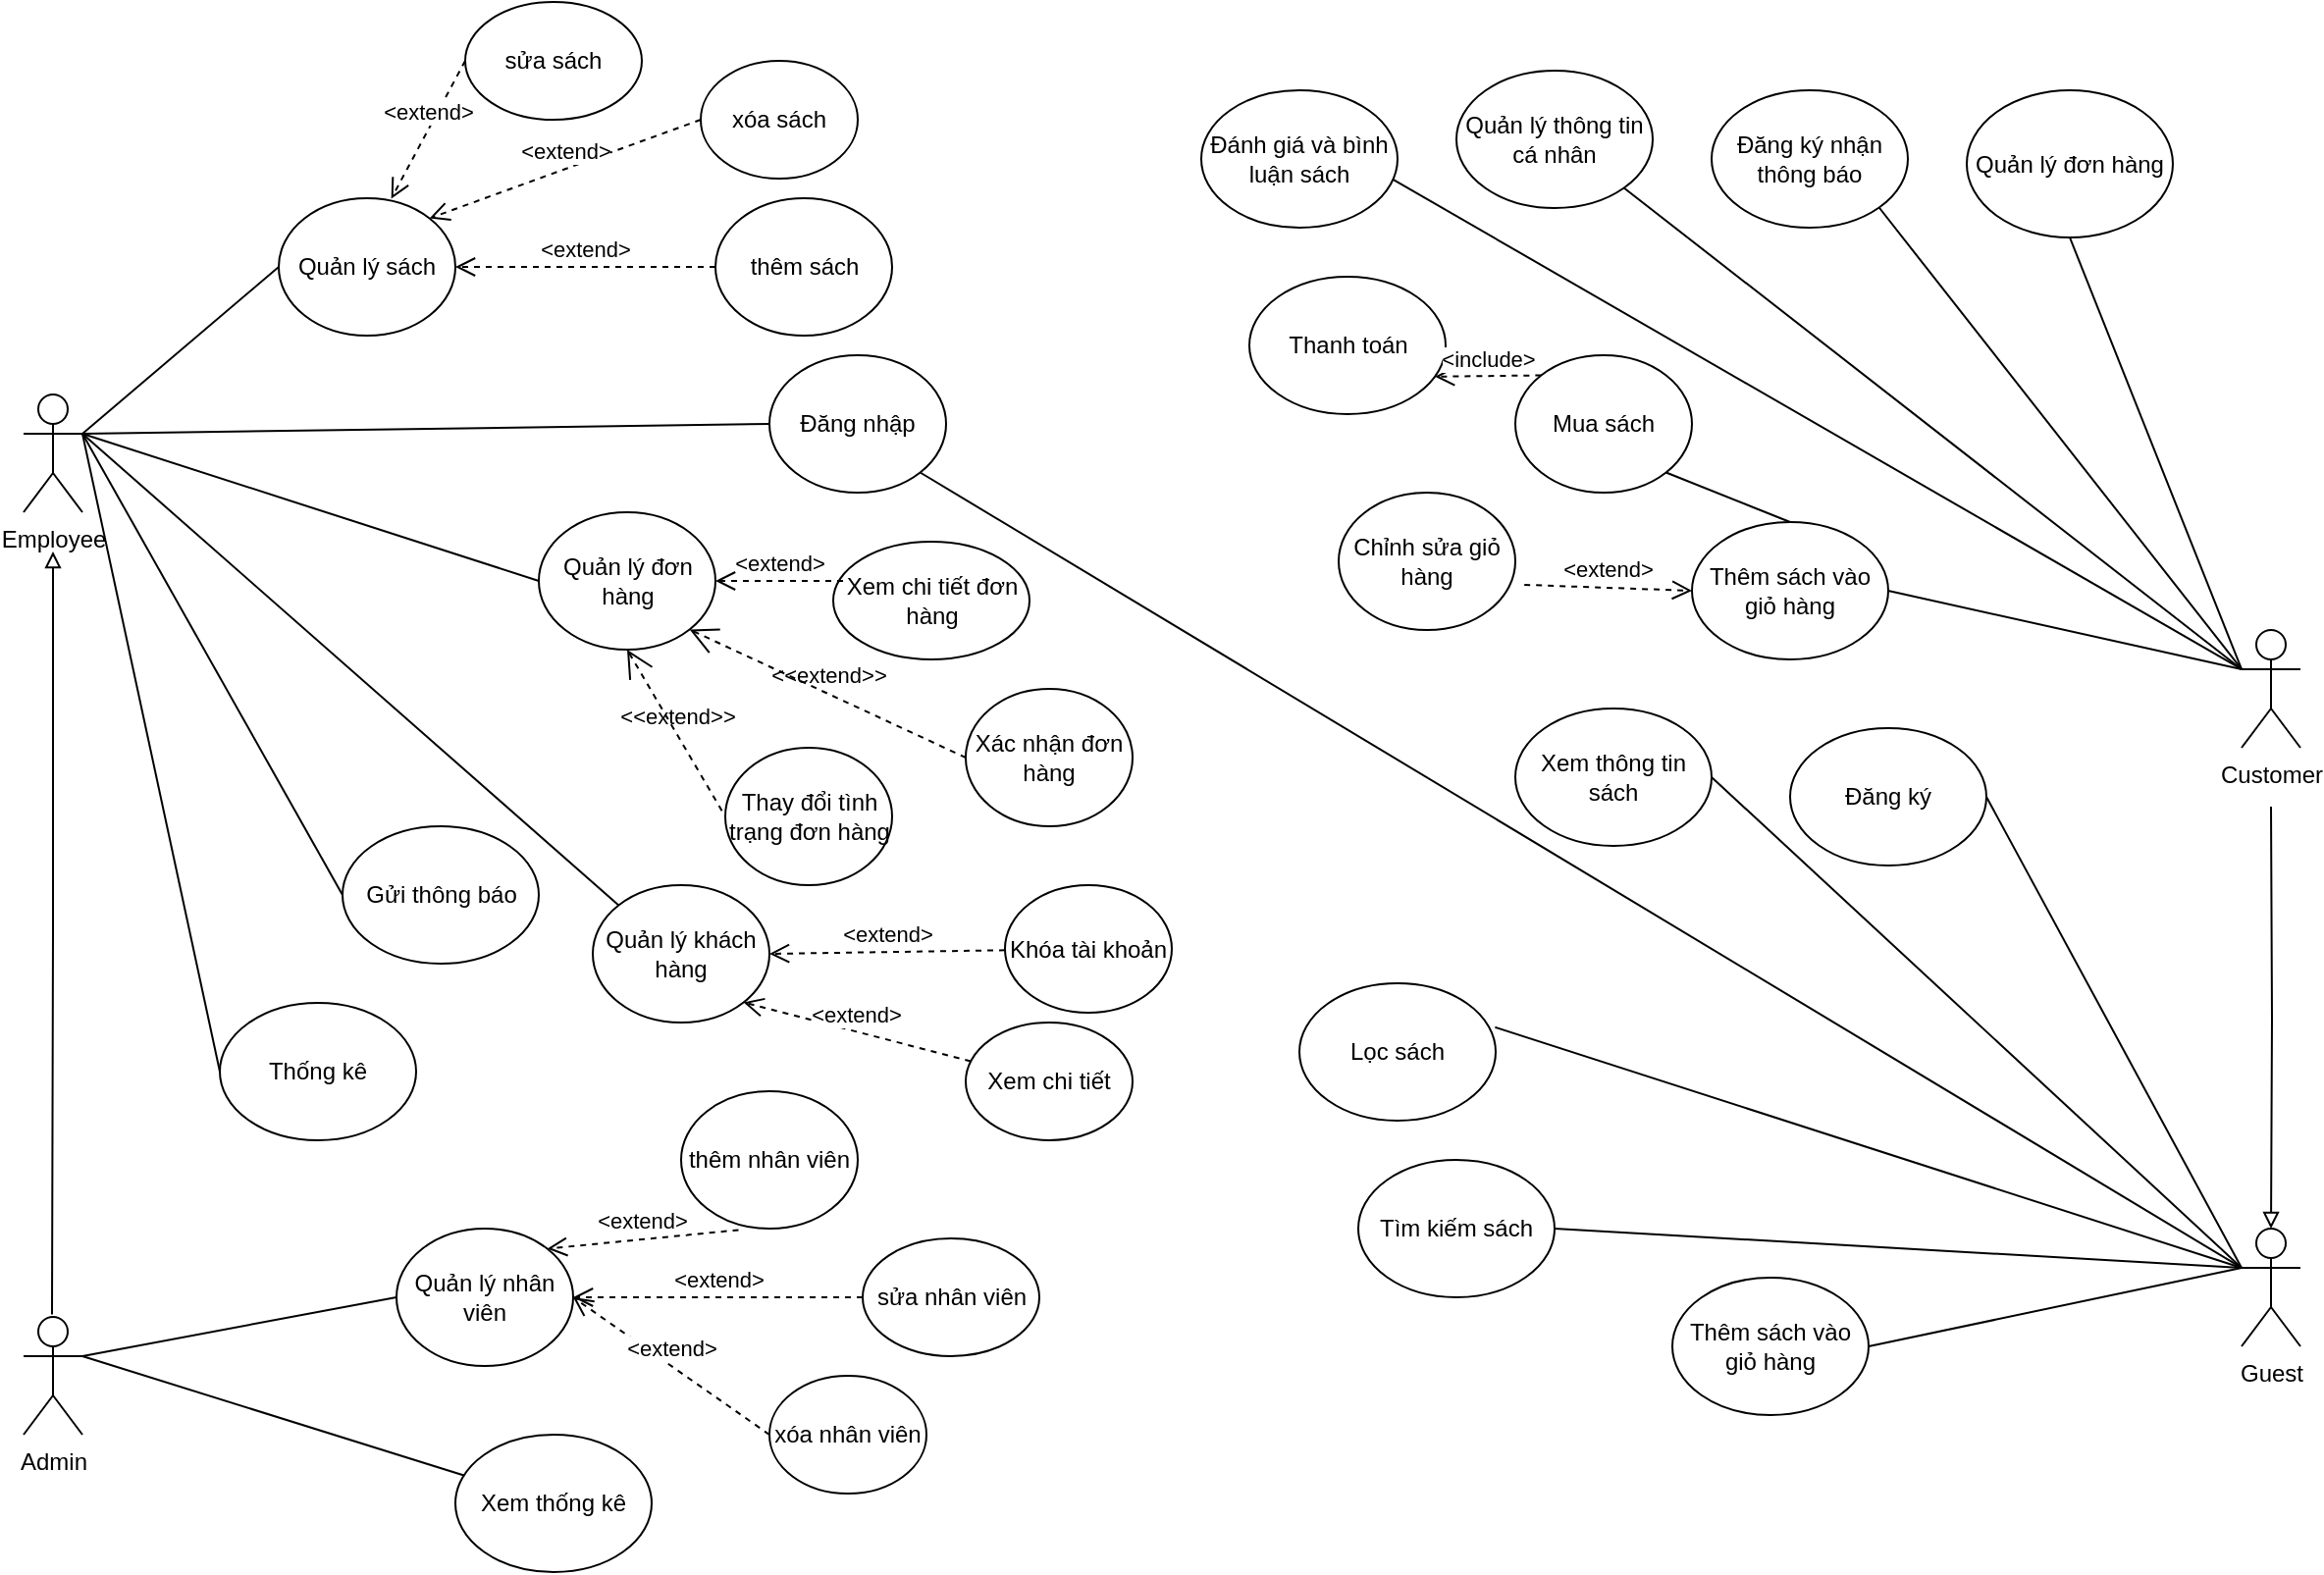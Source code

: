 <mxfile version="14.1.1" type="device"><diagram id="7hDuAyvCHYaUzhzhwhWK" name="Page-1"><mxGraphModel dx="2652" dy="829" grid="1" gridSize="10" guides="1" tooltips="1" connect="1" arrows="1" fold="1" page="1" pageScale="1" pageWidth="1169" pageHeight="1654" math="0" shadow="0"><root><mxCell id="0"/><mxCell id="1" parent="0"/><mxCell id="RAQdvcMIS3ZZbL8-c8pV-1" value="Admin" style="shape=umlActor;verticalLabelPosition=bottom;verticalAlign=top;html=1;outlineConnect=0;" parent="1" vertex="1"><mxGeometry x="-40" y="700" width="30" height="60" as="geometry"/></mxCell><mxCell id="RAQdvcMIS3ZZbL8-c8pV-2" value="Guest&lt;br&gt;" style="shape=umlActor;verticalLabelPosition=bottom;verticalAlign=top;html=1;outlineConnect=0;" parent="1" vertex="1"><mxGeometry x="1090" y="655" width="30" height="60" as="geometry"/></mxCell><mxCell id="11EH7IMmjiA8gR89QieN-9" style="edgeStyle=orthogonalEdgeStyle;rounded=0;orthogonalLoop=1;jettySize=auto;html=1;entryX=0.5;entryY=0;entryDx=0;entryDy=0;entryPerimeter=0;endArrow=block;endFill=0;" parent="1" target="RAQdvcMIS3ZZbL8-c8pV-2" edge="1"><mxGeometry relative="1" as="geometry"><mxPoint x="1105" y="440" as="sourcePoint"/></mxGeometry></mxCell><mxCell id="RAQdvcMIS3ZZbL8-c8pV-4" value="Customer&lt;br&gt;" style="shape=umlActor;verticalLabelPosition=bottom;verticalAlign=top;html=1;outlineConnect=0;" parent="1" vertex="1"><mxGeometry x="1090" y="350" width="30" height="60" as="geometry"/></mxCell><mxCell id="11EH7IMmjiA8gR89QieN-44" style="edgeStyle=none;rounded=1;orthogonalLoop=1;jettySize=auto;html=1;exitX=0;exitY=0.5;exitDx=0;exitDy=0;entryX=1;entryY=0.333;entryDx=0;entryDy=0;entryPerimeter=0;endArrow=none;endFill=0;" parent="1" source="RAQdvcMIS3ZZbL8-c8pV-26" target="RAQdvcMIS3ZZbL8-c8pV-1" edge="1"><mxGeometry relative="1" as="geometry"/></mxCell><mxCell id="RAQdvcMIS3ZZbL8-c8pV-26" value="Quản lý nhân viên" style="ellipse;whiteSpace=wrap;html=1;" parent="1" vertex="1"><mxGeometry x="150" y="655" width="90" height="70" as="geometry"/></mxCell><mxCell id="RAQdvcMIS3ZZbL8-c8pV-27" value="thêm nhân viên" style="ellipse;whiteSpace=wrap;html=1;" parent="1" vertex="1"><mxGeometry x="295" y="585" width="90" height="70" as="geometry"/></mxCell><mxCell id="RAQdvcMIS3ZZbL8-c8pV-28" value="sửa nhân viên" style="ellipse;whiteSpace=wrap;html=1;" parent="1" vertex="1"><mxGeometry x="387.5" y="660" width="90" height="60" as="geometry"/></mxCell><mxCell id="RAQdvcMIS3ZZbL8-c8pV-29" value="xóa nhân viên" style="ellipse;whiteSpace=wrap;html=1;" parent="1" vertex="1"><mxGeometry x="340" y="730" width="80" height="60" as="geometry"/></mxCell><mxCell id="RAQdvcMIS3ZZbL8-c8pV-30" value="&amp;lt;extend&amp;gt;&lt;br&gt;" style="html=1;verticalAlign=bottom;endArrow=open;dashed=1;endSize=8;exitX=0;exitY=0.5;exitDx=0;exitDy=0;entryX=1;entryY=0.5;entryDx=0;entryDy=0;" parent="1" source="RAQdvcMIS3ZZbL8-c8pV-28" target="RAQdvcMIS3ZZbL8-c8pV-26" edge="1"><mxGeometry relative="1" as="geometry"><mxPoint x="275" y="410.0" as="sourcePoint"/><mxPoint x="350" y="253" as="targetPoint"/><Array as="points"/></mxGeometry></mxCell><mxCell id="RAQdvcMIS3ZZbL8-c8pV-31" value="&amp;lt;extend&amp;gt;&lt;br&gt;" style="html=1;verticalAlign=bottom;endArrow=open;dashed=1;endSize=8;exitX=0;exitY=0.5;exitDx=0;exitDy=0;entryX=1;entryY=0.5;entryDx=0;entryDy=0;" parent="1" source="RAQdvcMIS3ZZbL8-c8pV-29" target="RAQdvcMIS3ZZbL8-c8pV-26" edge="1"><mxGeometry relative="1" as="geometry"><mxPoint x="275" y="410.0" as="sourcePoint"/><mxPoint x="306.147" y="463.22" as="targetPoint"/><Array as="points"/></mxGeometry></mxCell><mxCell id="RAQdvcMIS3ZZbL8-c8pV-32" value="&amp;lt;extend&amp;gt;" style="html=1;verticalAlign=bottom;endArrow=open;dashed=1;endSize=8;exitX=0.325;exitY=1.01;exitDx=0;exitDy=0;entryX=1;entryY=0;entryDx=0;entryDy=0;exitPerimeter=0;" parent="1" source="RAQdvcMIS3ZZbL8-c8pV-27" target="RAQdvcMIS3ZZbL8-c8pV-26" edge="1"><mxGeometry relative="1" as="geometry"><mxPoint x="274" y="410.0" as="sourcePoint"/><mxPoint x="305.147" y="463.22" as="targetPoint"/></mxGeometry></mxCell><mxCell id="RAQdvcMIS3ZZbL8-c8pV-35" value="Quản lý sách" style="ellipse;whiteSpace=wrap;html=1;" parent="1" vertex="1"><mxGeometry x="90" y="130" width="90" height="70" as="geometry"/></mxCell><mxCell id="RAQdvcMIS3ZZbL8-c8pV-36" value="thêm sách" style="ellipse;whiteSpace=wrap;html=1;" parent="1" vertex="1"><mxGeometry x="312.5" y="130" width="90" height="70" as="geometry"/></mxCell><mxCell id="RAQdvcMIS3ZZbL8-c8pV-37" value="&amp;lt;extend&amp;gt;" style="html=1;verticalAlign=bottom;endArrow=open;dashed=1;endSize=8;exitX=0;exitY=0.5;exitDx=0;exitDy=0;" parent="1" source="RAQdvcMIS3ZZbL8-c8pV-36" target="RAQdvcMIS3ZZbL8-c8pV-35" edge="1"><mxGeometry relative="1" as="geometry"><mxPoint x="480" y="310" as="sourcePoint"/><mxPoint x="255.147" y="668.22" as="targetPoint"/></mxGeometry></mxCell><mxCell id="RAQdvcMIS3ZZbL8-c8pV-38" value="&amp;lt;extend&amp;gt;&lt;br&gt;" style="html=1;verticalAlign=bottom;endArrow=open;dashed=1;endSize=8;exitX=0;exitY=0.5;exitDx=0;exitDy=0;entryX=0.637;entryY=0.003;entryDx=0;entryDy=0;entryPerimeter=0;" parent="1" source="RAQdvcMIS3ZZbL8-c8pV-39" target="RAQdvcMIS3ZZbL8-c8pV-35" edge="1"><mxGeometry relative="1" as="geometry"><mxPoint x="225" y="615.0" as="sourcePoint"/><mxPoint x="235" y="470" as="targetPoint"/><Array as="points"/></mxGeometry></mxCell><mxCell id="RAQdvcMIS3ZZbL8-c8pV-39" value="sửa sách" style="ellipse;whiteSpace=wrap;html=1;" parent="1" vertex="1"><mxGeometry x="185" y="30" width="90" height="60" as="geometry"/></mxCell><mxCell id="RAQdvcMIS3ZZbL8-c8pV-40" value="xóa sách" style="ellipse;whiteSpace=wrap;html=1;" parent="1" vertex="1"><mxGeometry x="305" y="60" width="80" height="60" as="geometry"/></mxCell><mxCell id="RAQdvcMIS3ZZbL8-c8pV-41" value="&amp;lt;extend&amp;gt;&lt;br&gt;" style="html=1;verticalAlign=bottom;endArrow=open;dashed=1;endSize=8;exitX=0;exitY=0.5;exitDx=0;exitDy=0;entryX=1;entryY=0;entryDx=0;entryDy=0;" parent="1" source="RAQdvcMIS3ZZbL8-c8pV-40" target="RAQdvcMIS3ZZbL8-c8pV-35" edge="1"><mxGeometry relative="1" as="geometry"><mxPoint x="225" y="615.0" as="sourcePoint"/><mxPoint x="256.147" y="668.22" as="targetPoint"/><Array as="points"/></mxGeometry></mxCell><mxCell id="RAQdvcMIS3ZZbL8-c8pV-63" value="Xem thống kê" style="ellipse;whiteSpace=wrap;html=1;" parent="1" vertex="1"><mxGeometry x="180" y="760" width="100" height="70" as="geometry"/></mxCell><mxCell id="RAQdvcMIS3ZZbL8-c8pV-64" value="" style="endArrow=none;html=1;exitX=1;exitY=0.333;exitDx=0;exitDy=0;exitPerimeter=0;" parent="1" source="RAQdvcMIS3ZZbL8-c8pV-1" target="RAQdvcMIS3ZZbL8-c8pV-63" edge="1"><mxGeometry width="50" height="50" relative="1" as="geometry"><mxPoint x="20" y="440" as="sourcePoint"/><mxPoint x="510" y="400" as="targetPoint"/></mxGeometry></mxCell><mxCell id="RAQdvcMIS3ZZbL8-c8pV-73" value="Đăng ký" style="ellipse;whiteSpace=wrap;html=1;" parent="1" vertex="1"><mxGeometry x="860" y="400" width="100" height="70" as="geometry"/></mxCell><mxCell id="RAQdvcMIS3ZZbL8-c8pV-78" value="Quản lý đơn hàng" style="ellipse;whiteSpace=wrap;html=1;" parent="1" vertex="1"><mxGeometry x="222.5" y="290" width="90" height="70" as="geometry"/></mxCell><mxCell id="RAQdvcMIS3ZZbL8-c8pV-80" value="Xem chi tiết đơn hàng" style="ellipse;whiteSpace=wrap;html=1;" parent="1" vertex="1"><mxGeometry x="372.5" y="305" width="100" height="60" as="geometry"/></mxCell><mxCell id="RAQdvcMIS3ZZbL8-c8pV-81" value="Xác nhận đơn hàng" style="ellipse;whiteSpace=wrap;html=1;" parent="1" vertex="1"><mxGeometry x="440" y="380" width="85" height="70" as="geometry"/></mxCell><mxCell id="RAQdvcMIS3ZZbL8-c8pV-84" value="&amp;lt;extend&amp;gt;&lt;br&gt;" style="html=1;verticalAlign=bottom;endArrow=open;dashed=1;endSize=8;exitX=0.05;exitY=0.333;exitDx=0;exitDy=0;exitPerimeter=0;" parent="1" source="RAQdvcMIS3ZZbL8-c8pV-80" target="RAQdvcMIS3ZZbL8-c8pV-78" edge="1"><mxGeometry relative="1" as="geometry"><mxPoint x="525" y="755.0" as="sourcePoint"/><mxPoint x="90" y="720" as="targetPoint"/><Array as="points"/></mxGeometry></mxCell><mxCell id="RAQdvcMIS3ZZbL8-c8pV-88" value="Quản lý khách hàng" style="ellipse;whiteSpace=wrap;html=1;" parent="1" vertex="1"><mxGeometry x="250" y="480" width="90" height="70" as="geometry"/></mxCell><mxCell id="RAQdvcMIS3ZZbL8-c8pV-90" value="&amp;lt;extend&amp;gt;&lt;br&gt;" style="html=1;verticalAlign=bottom;endArrow=open;dashed=1;endSize=8;entryX=1;entryY=0.5;entryDx=0;entryDy=0;" parent="1" source="RAQdvcMIS3ZZbL8-c8pV-93" target="RAQdvcMIS3ZZbL8-c8pV-88" edge="1"><mxGeometry relative="1" as="geometry"><mxPoint x="695" y="664.0" as="sourcePoint"/><mxPoint x="726.147" y="717.22" as="targetPoint"/><Array as="points"/></mxGeometry></mxCell><mxCell id="RAQdvcMIS3ZZbL8-c8pV-93" value="Khóa tài khoản" style="ellipse;whiteSpace=wrap;html=1;" parent="1" vertex="1"><mxGeometry x="460" y="480" width="85" height="65" as="geometry"/></mxCell><mxCell id="11EH7IMmjiA8gR89QieN-30" style="rounded=0;orthogonalLoop=1;jettySize=auto;html=1;exitX=1;exitY=1;exitDx=0;exitDy=0;entryX=0;entryY=0.333;entryDx=0;entryDy=0;entryPerimeter=0;endArrow=none;endFill=0;" parent="1" source="RAQdvcMIS3ZZbL8-c8pV-96" target="RAQdvcMIS3ZZbL8-c8pV-2" edge="1"><mxGeometry relative="1" as="geometry"/></mxCell><mxCell id="11EH7IMmjiA8gR89QieN-45" style="edgeStyle=none;rounded=1;orthogonalLoop=1;jettySize=auto;html=1;exitX=0;exitY=0.5;exitDx=0;exitDy=0;entryX=1;entryY=0.333;entryDx=0;entryDy=0;entryPerimeter=0;endArrow=none;endFill=0;" parent="1" source="RAQdvcMIS3ZZbL8-c8pV-96" target="BGz_Nta_5hll-CsZXrRz-6" edge="1"><mxGeometry relative="1" as="geometry"/></mxCell><mxCell id="RAQdvcMIS3ZZbL8-c8pV-96" value="Đăng nhập" style="ellipse;whiteSpace=wrap;html=1;" parent="1" vertex="1"><mxGeometry x="340" y="210" width="90" height="70" as="geometry"/></mxCell><mxCell id="RAQdvcMIS3ZZbL8-c8pV-98" value="" style="endArrow=none;html=1;entryX=0;entryY=0.333;entryDx=0;entryDy=0;entryPerimeter=0;exitX=1;exitY=0.5;exitDx=0;exitDy=0;" parent="1" source="RAQdvcMIS3ZZbL8-c8pV-73" target="RAQdvcMIS3ZZbL8-c8pV-2" edge="1"><mxGeometry width="50" height="50" relative="1" as="geometry"><mxPoint x="773.51" y="537.26" as="sourcePoint"/><mxPoint x="906.48" y="570" as="targetPoint"/></mxGeometry></mxCell><mxCell id="RAQdvcMIS3ZZbL8-c8pV-99" value="Tìm kiếm sách" style="ellipse;whiteSpace=wrap;html=1;" parent="1" vertex="1"><mxGeometry x="640" y="620" width="100" height="70" as="geometry"/></mxCell><mxCell id="RAQdvcMIS3ZZbL8-c8pV-100" value="" style="endArrow=none;html=1;exitX=1;exitY=0.5;exitDx=0;exitDy=0;entryX=0;entryY=0.333;entryDx=0;entryDy=0;entryPerimeter=0;" parent="1" source="RAQdvcMIS3ZZbL8-c8pV-99" target="RAQdvcMIS3ZZbL8-c8pV-2" edge="1"><mxGeometry width="50" height="50" relative="1" as="geometry"><mxPoint x="783.51" y="647.26" as="sourcePoint"/><mxPoint x="990" y="590" as="targetPoint"/></mxGeometry></mxCell><mxCell id="RAQdvcMIS3ZZbL8-c8pV-102" value="Xem thông tin sách" style="ellipse;whiteSpace=wrap;html=1;" parent="1" vertex="1"><mxGeometry x="720" y="390" width="100" height="70" as="geometry"/></mxCell><mxCell id="RAQdvcMIS3ZZbL8-c8pV-103" value="" style="endArrow=none;html=1;exitX=1;exitY=0.5;exitDx=0;exitDy=0;entryX=0;entryY=0.333;entryDx=0;entryDy=0;entryPerimeter=0;" parent="1" source="RAQdvcMIS3ZZbL8-c8pV-102" target="RAQdvcMIS3ZZbL8-c8pV-2" edge="1"><mxGeometry width="50" height="50" relative="1" as="geometry"><mxPoint x="853.51" y="737.26" as="sourcePoint"/><mxPoint x="1070" y="670" as="targetPoint"/></mxGeometry></mxCell><mxCell id="RAQdvcMIS3ZZbL8-c8pV-105" value="Đăng ký nhận thông báo" style="ellipse;whiteSpace=wrap;html=1;" parent="1" vertex="1"><mxGeometry x="820" y="75" width="100" height="70" as="geometry"/></mxCell><mxCell id="RAQdvcMIS3ZZbL8-c8pV-106" value="" style="endArrow=none;html=1;exitX=1;exitY=1;exitDx=0;exitDy=0;entryX=0;entryY=0.333;entryDx=0;entryDy=0;entryPerimeter=0;" parent="1" source="RAQdvcMIS3ZZbL8-c8pV-105" target="RAQdvcMIS3ZZbL8-c8pV-4" edge="1"><mxGeometry width="50" height="50" relative="1" as="geometry"><mxPoint x="783.51" y="222.26" as="sourcePoint"/><mxPoint x="1000" y="360" as="targetPoint"/></mxGeometry></mxCell><mxCell id="RAQdvcMIS3ZZbL8-c8pV-107" value="" style="endArrow=none;html=1;exitX=0.5;exitY=1;exitDx=0;exitDy=0;entryX=0;entryY=0.333;entryDx=0;entryDy=0;entryPerimeter=0;" parent="1" source="RAQdvcMIS3ZZbL8-c8pV-108" target="RAQdvcMIS3ZZbL8-c8pV-4" edge="1"><mxGeometry width="50" height="50" relative="1" as="geometry"><mxPoint x="908.51" y="192.26" as="sourcePoint"/><mxPoint x="1000" y="360" as="targetPoint"/></mxGeometry></mxCell><mxCell id="RAQdvcMIS3ZZbL8-c8pV-108" value="Quản lý đơn hàng" style="ellipse;whiteSpace=wrap;html=1;" parent="1" vertex="1"><mxGeometry x="950" y="75" width="105" height="75" as="geometry"/></mxCell><mxCell id="RAQdvcMIS3ZZbL8-c8pV-109" value="" style="endArrow=none;html=1;exitX=1;exitY=1;exitDx=0;exitDy=0;entryX=0;entryY=0.333;entryDx=0;entryDy=0;entryPerimeter=0;" parent="1" source="RAQdvcMIS3ZZbL8-c8pV-110" target="RAQdvcMIS3ZZbL8-c8pV-4" edge="1"><mxGeometry width="50" height="50" relative="1" as="geometry"><mxPoint x="773.51" y="309.76" as="sourcePoint"/><mxPoint x="1000" y="360" as="targetPoint"/></mxGeometry></mxCell><mxCell id="RAQdvcMIS3ZZbL8-c8pV-110" value="Quản lý thông tin cá nhân" style="ellipse;whiteSpace=wrap;html=1;" parent="1" vertex="1"><mxGeometry x="690" y="65" width="100" height="70" as="geometry"/></mxCell><mxCell id="RAQdvcMIS3ZZbL8-c8pV-111" value="Đánh giá và bình luận sách" style="ellipse;whiteSpace=wrap;html=1;" parent="1" vertex="1"><mxGeometry x="560" y="75" width="100" height="70" as="geometry"/></mxCell><mxCell id="RAQdvcMIS3ZZbL8-c8pV-112" value="" style="endArrow=none;html=1;exitX=0.979;exitY=0.651;exitDx=0;exitDy=0;exitPerimeter=0;entryX=0;entryY=0.333;entryDx=0;entryDy=0;entryPerimeter=0;" parent="1" source="RAQdvcMIS3ZZbL8-c8pV-111" target="RAQdvcMIS3ZZbL8-c8pV-4" edge="1"><mxGeometry width="50" height="50" relative="1" as="geometry"><mxPoint x="830" y="360" as="sourcePoint"/><mxPoint x="1000" y="360" as="targetPoint"/></mxGeometry></mxCell><mxCell id="RAQdvcMIS3ZZbL8-c8pV-119" value="Thêm sách vào giỏ hàng" style="ellipse;whiteSpace=wrap;html=1;" parent="1" vertex="1"><mxGeometry x="810" y="295" width="100" height="70" as="geometry"/></mxCell><mxCell id="RAQdvcMIS3ZZbL8-c8pV-120" value="" style="endArrow=none;html=1;exitX=1;exitY=0.5;exitDx=0;exitDy=0;entryX=0;entryY=0.333;entryDx=0;entryDy=0;entryPerimeter=0;" parent="1" source="RAQdvcMIS3ZZbL8-c8pV-119" target="RAQdvcMIS3ZZbL8-c8pV-4" edge="1"><mxGeometry width="50" height="50" relative="1" as="geometry"><mxPoint x="830" y="360" as="sourcePoint"/><mxPoint x="1000" y="360" as="targetPoint"/></mxGeometry></mxCell><mxCell id="RAQdvcMIS3ZZbL8-c8pV-122" value="Thanh toán" style="ellipse;whiteSpace=wrap;html=1;" parent="1" vertex="1"><mxGeometry x="584.5" y="170" width="100" height="70" as="geometry"/></mxCell><mxCell id="RAQdvcMIS3ZZbL8-c8pV-125" value="&amp;lt;include&amp;gt;" style="html=1;verticalAlign=bottom;endArrow=open;dashed=1;endSize=8;exitX=0;exitY=0;exitDx=0;exitDy=0;entryX=0.945;entryY=0.727;entryDx=0;entryDy=0;entryPerimeter=0;" parent="1" source="RAQdvcMIS3ZZbL8-c8pV-135" target="RAQdvcMIS3ZZbL8-c8pV-122" edge="1"><mxGeometry relative="1" as="geometry"><mxPoint x="965.0" y="380" as="sourcePoint"/><mxPoint x="630" y="220" as="targetPoint"/><Array as="points"/></mxGeometry></mxCell><mxCell id="RAQdvcMIS3ZZbL8-c8pV-128" value="Thêm sách vào giỏ hàng" style="ellipse;whiteSpace=wrap;html=1;" parent="1" vertex="1"><mxGeometry x="800" y="680" width="100" height="70" as="geometry"/></mxCell><mxCell id="RAQdvcMIS3ZZbL8-c8pV-129" value="" style="endArrow=none;html=1;entryX=0;entryY=0.333;entryDx=0;entryDy=0;entryPerimeter=0;exitX=1;exitY=0.5;exitDx=0;exitDy=0;" parent="1" source="RAQdvcMIS3ZZbL8-c8pV-128" target="RAQdvcMIS3ZZbL8-c8pV-2" edge="1"><mxGeometry width="50" height="50" relative="1" as="geometry"><mxPoint x="773.51" y="537.26" as="sourcePoint"/><mxPoint x="906.48" y="570" as="targetPoint"/></mxGeometry></mxCell><mxCell id="RAQdvcMIS3ZZbL8-c8pV-130" value="Lọc sách" style="ellipse;whiteSpace=wrap;html=1;" parent="1" vertex="1"><mxGeometry x="610" y="530" width="100" height="70" as="geometry"/></mxCell><mxCell id="RAQdvcMIS3ZZbL8-c8pV-132" value="" style="endArrow=none;html=1;entryX=0;entryY=0.333;entryDx=0;entryDy=0;entryPerimeter=0;exitX=0.997;exitY=0.32;exitDx=0;exitDy=0;exitPerimeter=0;" parent="1" source="RAQdvcMIS3ZZbL8-c8pV-130" target="RAQdvcMIS3ZZbL8-c8pV-2" edge="1"><mxGeometry width="50" height="50" relative="1" as="geometry"><mxPoint x="773.51" y="537.26" as="sourcePoint"/><mxPoint x="906.48" y="570" as="targetPoint"/></mxGeometry></mxCell><mxCell id="RAQdvcMIS3ZZbL8-c8pV-133" value="Chỉnh sửa giỏ hàng" style="ellipse;whiteSpace=wrap;html=1;" parent="1" vertex="1"><mxGeometry x="630" y="280" width="90" height="70" as="geometry"/></mxCell><mxCell id="RAQdvcMIS3ZZbL8-c8pV-134" value="&amp;lt;extend&amp;gt;" style="html=1;verticalAlign=bottom;endArrow=open;dashed=1;endSize=8;exitX=1.051;exitY=0.671;exitDx=0;exitDy=0;entryX=0;entryY=0.5;entryDx=0;entryDy=0;exitPerimeter=0;" parent="1" source="RAQdvcMIS3ZZbL8-c8pV-133" target="RAQdvcMIS3ZZbL8-c8pV-119" edge="1"><mxGeometry relative="1" as="geometry"><mxPoint x="554" y="520.0" as="sourcePoint"/><mxPoint x="480" y="350.0" as="targetPoint"/></mxGeometry></mxCell><mxCell id="RAQdvcMIS3ZZbL8-c8pV-135" value="Mua sách" style="ellipse;whiteSpace=wrap;html=1;" parent="1" vertex="1"><mxGeometry x="720" y="210" width="90" height="70" as="geometry"/></mxCell><mxCell id="RAQdvcMIS3ZZbL8-c8pV-136" value="" style="endArrow=none;html=1;exitX=1;exitY=1;exitDx=0;exitDy=0;entryX=0.5;entryY=0;entryDx=0;entryDy=0;" parent="1" source="RAQdvcMIS3ZZbL8-c8pV-135" target="RAQdvcMIS3ZZbL8-c8pV-119" edge="1"><mxGeometry width="50" height="50" relative="1" as="geometry"><mxPoint x="830" y="360" as="sourcePoint"/><mxPoint x="1000" y="360" as="targetPoint"/></mxGeometry></mxCell><mxCell id="11EH7IMmjiA8gR89QieN-39" style="edgeStyle=none;rounded=1;orthogonalLoop=1;jettySize=auto;html=1;exitX=1;exitY=0.333;exitDx=0;exitDy=0;exitPerimeter=0;entryX=0;entryY=0.5;entryDx=0;entryDy=0;endArrow=none;endFill=0;" parent="1" source="BGz_Nta_5hll-CsZXrRz-6" target="11EH7IMmjiA8gR89QieN-38" edge="1"><mxGeometry relative="1" as="geometry"/></mxCell><mxCell id="BGz_Nta_5hll-CsZXrRz-6" value="Employee" style="shape=umlActor;verticalLabelPosition=bottom;verticalAlign=top;html=1;outlineConnect=0;" parent="1" vertex="1"><mxGeometry x="-40" y="230" width="30" height="60" as="geometry"/></mxCell><mxCell id="BGz_Nta_5hll-CsZXrRz-7" value="" style="endArrow=none;html=1;entryX=0;entryY=0.5;entryDx=0;entryDy=0;exitX=1;exitY=0.333;exitDx=0;exitDy=0;exitPerimeter=0;" parent="1" source="BGz_Nta_5hll-CsZXrRz-6" target="RAQdvcMIS3ZZbL8-c8pV-78" edge="1"><mxGeometry width="50" height="50" relative="1" as="geometry"><mxPoint x="350" y="980" as="sourcePoint"/><mxPoint x="400" y="930" as="targetPoint"/></mxGeometry></mxCell><mxCell id="BGz_Nta_5hll-CsZXrRz-10" value="" style="endArrow=none;html=1;entryX=0;entryY=0;entryDx=0;entryDy=0;exitX=1;exitY=0.333;exitDx=0;exitDy=0;exitPerimeter=0;" parent="1" source="BGz_Nta_5hll-CsZXrRz-6" target="RAQdvcMIS3ZZbL8-c8pV-88" edge="1"><mxGeometry width="50" height="50" relative="1" as="geometry"><mxPoint x="350" y="980" as="sourcePoint"/><mxPoint x="400" y="930" as="targetPoint"/></mxGeometry></mxCell><mxCell id="BGz_Nta_5hll-CsZXrRz-12" value="" style="endArrow=none;html=1;exitX=1;exitY=0.333;exitDx=0;exitDy=0;exitPerimeter=0;entryX=0;entryY=0.5;entryDx=0;entryDy=0;" parent="1" source="BGz_Nta_5hll-CsZXrRz-6" target="RAQdvcMIS3ZZbL8-c8pV-35" edge="1"><mxGeometry width="50" height="50" relative="1" as="geometry"><mxPoint x="350" y="980" as="sourcePoint"/><mxPoint x="400" y="930" as="targetPoint"/></mxGeometry></mxCell><mxCell id="11EH7IMmjiA8gR89QieN-37" value="&amp;lt;&amp;lt;extend&amp;gt;&amp;gt;" style="edgeStyle=none;html=1;startArrow=open;endArrow=none;startSize=12;verticalAlign=bottom;dashed=1;labelBackgroundColor=none;entryX=0;entryY=0.5;entryDx=0;entryDy=0;exitX=1;exitY=1;exitDx=0;exitDy=0;" parent="1" source="RAQdvcMIS3ZZbL8-c8pV-78" target="RAQdvcMIS3ZZbL8-c8pV-81" edge="1"><mxGeometry width="160" relative="1" as="geometry"><mxPoint x="250" y="530" as="sourcePoint"/><mxPoint x="410" y="530" as="targetPoint"/></mxGeometry></mxCell><mxCell id="11EH7IMmjiA8gR89QieN-38" value="Thống kê" style="ellipse;whiteSpace=wrap;html=1;" parent="1" vertex="1"><mxGeometry x="60" y="540" width="100" height="70" as="geometry"/></mxCell><mxCell id="11EH7IMmjiA8gR89QieN-40" value="Thay đổi tình trạng đơn hàng" style="ellipse;whiteSpace=wrap;html=1;" parent="1" vertex="1"><mxGeometry x="317.5" y="410" width="85" height="70" as="geometry"/></mxCell><mxCell id="11EH7IMmjiA8gR89QieN-41" value="&amp;lt;&amp;lt;extend&amp;gt;&amp;gt;" style="edgeStyle=none;html=1;startArrow=open;endArrow=none;startSize=12;verticalAlign=bottom;dashed=1;labelBackgroundColor=none;entryX=0;entryY=0.5;entryDx=0;entryDy=0;exitX=0.5;exitY=1;exitDx=0;exitDy=0;" parent="1" source="RAQdvcMIS3ZZbL8-c8pV-78" target="11EH7IMmjiA8gR89QieN-40" edge="1"><mxGeometry width="160" relative="1" as="geometry"><mxPoint x="290.0" y="499.999" as="sourcePoint"/><mxPoint x="353.18" y="580.25" as="targetPoint"/></mxGeometry></mxCell><mxCell id="11EH7IMmjiA8gR89QieN-42" style="edgeStyle=none;rounded=1;orthogonalLoop=1;jettySize=auto;html=1;exitX=1;exitY=0.333;exitDx=0;exitDy=0;exitPerimeter=0;entryX=0;entryY=0.5;entryDx=0;entryDy=0;endArrow=none;endFill=0;" parent="1" source="BGz_Nta_5hll-CsZXrRz-6" target="11EH7IMmjiA8gR89QieN-43" edge="1"><mxGeometry relative="1" as="geometry"><mxPoint x="-30" y="330" as="sourcePoint"/></mxGeometry></mxCell><mxCell id="11EH7IMmjiA8gR89QieN-43" value="Gửi thông báo" style="ellipse;whiteSpace=wrap;html=1;" parent="1" vertex="1"><mxGeometry x="122.5" y="450" width="100" height="70" as="geometry"/></mxCell><mxCell id="11EH7IMmjiA8gR89QieN-46" style="edgeStyle=orthogonalEdgeStyle;rounded=0;orthogonalLoop=1;jettySize=auto;html=1;entryX=0.5;entryY=0;entryDx=0;entryDy=0;entryPerimeter=0;endArrow=none;endFill=0;startArrow=block;startFill=0;" parent="1" edge="1"><mxGeometry relative="1" as="geometry"><mxPoint x="-25" y="310" as="sourcePoint"/><mxPoint x="-25.5" y="698.75" as="targetPoint"/><Array as="points"><mxPoint x="-25" y="504"/></Array></mxGeometry></mxCell><mxCell id="z1mwlfG5x_tybprus9jb-1" value="&amp;lt;extend&amp;gt;&lt;br&gt;" style="html=1;verticalAlign=bottom;endArrow=open;dashed=1;endSize=8;entryX=1;entryY=1;entryDx=0;entryDy=0;" parent="1" source="z1mwlfG5x_tybprus9jb-2" target="RAQdvcMIS3ZZbL8-c8pV-88" edge="1"><mxGeometry relative="1" as="geometry"><mxPoint x="685" y="709.0" as="sourcePoint"/><mxPoint x="412.5" y="610" as="targetPoint"/><Array as="points"/></mxGeometry></mxCell><mxCell id="z1mwlfG5x_tybprus9jb-2" value="Xem chi tiết" style="ellipse;whiteSpace=wrap;html=1;" parent="1" vertex="1"><mxGeometry x="440" y="550" width="85" height="60" as="geometry"/></mxCell></root></mxGraphModel></diagram></mxfile>